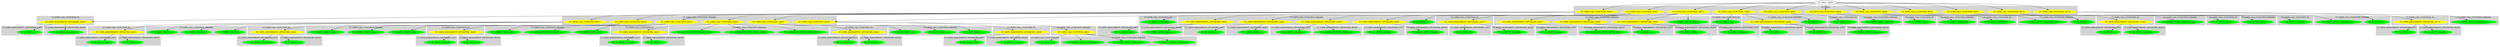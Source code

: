 digraph {

subgraph cluster0 {
 node [style=filled,color=white];
 style=filled;
 color=lightgrey;
 label = "CT_PROG";

"NT_EXPR_CALL_FUNCTION_34609"
 [fillcolor = yellow]
"NT_EXPR_CALL_FUNCTION_34657"
 [fillcolor = yellow]
"NT_EXPR_CALL_FUNCTION_34672"
 [fillcolor = yellow]
"NT_EXPR_CALL_FUNCTION_34686"
 [fillcolor = yellow]
"NT_EXPR_CALL_FUNCTION_34692"
 [fillcolor = yellow]
"NT_EXPR_CALL_FUNCTION_34695"
 [fillcolor = yellow]
"NT_EXPR_CALL_FUNCTION_34698"
 [fillcolor = yellow]
"NT_EXPR_CALL_FUNCTION_34702"
 [fillcolor = yellow]
"NT_EXPR_CALL_FUNCTION_34707"
 [fillcolor = yellow]
"NT_EXPR_CALL_FUNCTION_34710"
 [fillcolor = yellow]
"NT_EXPR_CALL_FUNCTION_34714"
 [fillcolor = yellow]
}
"NT_PROG_34608"->"NT_EXPR_CALL_FUNCTION_34609"
subgraph cluster1 {
 node [style=filled,color=white];
 style=filled;
 color=lightgrey;
 label = "CT_EXPR_CALL_FUNCTION_ID";

"NT_EXPR_ASSIGNMENT_OPETATORS_34610"
 [fillcolor = yellow]
}
subgraph cluster2 {
 node [style=filled,color=white];
 style=filled;
 color=lightgrey;
 label = "CT_EXPR_CALL_FUNCTION_PARAMS";

"NT_EXPR_CALL_FUNCTION_34613"
 [fillcolor = yellow]
"NT_EXPR_CALL_FUNCTION_34620"
 [fillcolor = yellow]
"NT_EXPR_CALL_FUNCTION_34627"
 [fillcolor = yellow]
"NT_EXPR_CALL_FUNCTION_34634"
 [fillcolor = yellow]
"NT_EXPR_CALL_FUNCTION_34641"
 [fillcolor = yellow]
"NT_EXPR_CALL_FUNCTION_34648"
 [fillcolor = yellow]
}
"NT_EXPR_CALL_FUNCTION_34609"->"NT_EXPR_ASSIGNMENT_OPETATORS_34610"
subgraph cluster3 {
 node [style=filled,color=white];
 style=filled;
 color=lightgrey;
 label = "CT_EXPR_ASSIGNMENT_OPETATORS_LEFT";

"NT_ID_34611< A >"
 [fillcolor = green]
}
subgraph cluster4 {
 node [style=filled,color=white];
 style=filled;
 color=lightgrey;
 label = "CT_EXPR_ASSIGNMENT_OPETATORS_RIGHT";

"NT_ID_34612< data.frame >"
 [fillcolor = green]
}
"NT_EXPR_ASSIGNMENT_OPETATORS_34610"->"NT_ID_34611< A >"
"NT_EXPR_ASSIGNMENT_OPETATORS_34610"->"NT_ID_34612< data.frame >"
"NT_EXPR_CALL_FUNCTION_34609"->"NT_EXPR_CALL_FUNCTION_34613"
subgraph cluster5 {
 node [style=filled,color=white];
 style=filled;
 color=lightgrey;
 label = "CT_EXPR_CALL_FUNCTION_ID";

"NT_EXPR_ASSIGNMENT_OPETATORS_34614"
 [fillcolor = yellow]
}
subgraph cluster6 {
 node [style=filled,color=white];
 style=filled;
 color=lightgrey;
 label = "CT_EXPR_CALL_FUNCTION_PARAMS";

"NT_STRING_34617< a >"
 [fillcolor = green]
"NT_STRING_34618< b >"
 [fillcolor = green]
"NT_STRING_34619< c >"
 [fillcolor = green]
}
"NT_EXPR_CALL_FUNCTION_34613"->"NT_EXPR_ASSIGNMENT_OPETATORS_34614"
subgraph cluster7 {
 node [style=filled,color=white];
 style=filled;
 color=lightgrey;
 label = "CT_EXPR_ASSIGNMENT_OPETATORS_LEFT";

"NT_ID_34615< name >"
 [fillcolor = green]
}
subgraph cluster8 {
 node [style=filled,color=white];
 style=filled;
 color=lightgrey;
 label = "CT_EXPR_ASSIGNMENT_OPETATORS_RIGHT";

"NT_ID_34616< c >"
 [fillcolor = green]
}
"NT_EXPR_ASSIGNMENT_OPETATORS_34614"->"NT_ID_34615< name >"
"NT_EXPR_ASSIGNMENT_OPETATORS_34614"->"NT_ID_34616< c >"
"NT_EXPR_CALL_FUNCTION_34613"->"NT_STRING_34617< a >"
"NT_EXPR_CALL_FUNCTION_34613"->"NT_STRING_34618< b >"
"NT_EXPR_CALL_FUNCTION_34613"->"NT_STRING_34619< c >"
"NT_EXPR_CALL_FUNCTION_34609"->"NT_EXPR_CALL_FUNCTION_34620"
subgraph cluster9 {
 node [style=filled,color=white];
 style=filled;
 color=lightgrey;
 label = "CT_EXPR_CALL_FUNCTION_ID";

"NT_EXPR_ASSIGNMENT_OPETATORS_34621"
 [fillcolor = yellow]
}
subgraph cluster10 {
 node [style=filled,color=white];
 style=filled;
 color=lightgrey;
 label = "CT_EXPR_CALL_FUNCTION_PARAMS";

"NT_STRING_34624< Case 1 >"
 [fillcolor = green]
"NT_STRING_34625< Case 1 >"
 [fillcolor = green]
"NT_STRING_34626< Case 2 >"
 [fillcolor = green]
}
"NT_EXPR_CALL_FUNCTION_34620"->"NT_EXPR_ASSIGNMENT_OPETATORS_34621"
subgraph cluster11 {
 node [style=filled,color=white];
 style=filled;
 color=lightgrey;
 label = "CT_EXPR_ASSIGNMENT_OPETATORS_LEFT";

"NT_ID_34622< ownership >"
 [fillcolor = green]
}
subgraph cluster12 {
 node [style=filled,color=white];
 style=filled;
 color=lightgrey;
 label = "CT_EXPR_ASSIGNMENT_OPETATORS_RIGHT";

"NT_ID_34623< c >"
 [fillcolor = green]
}
"NT_EXPR_ASSIGNMENT_OPETATORS_34621"->"NT_ID_34622< ownership >"
"NT_EXPR_ASSIGNMENT_OPETATORS_34621"->"NT_ID_34623< c >"
"NT_EXPR_CALL_FUNCTION_34620"->"NT_STRING_34624< Case 1 >"
"NT_EXPR_CALL_FUNCTION_34620"->"NT_STRING_34625< Case 1 >"
"NT_EXPR_CALL_FUNCTION_34620"->"NT_STRING_34626< Case 2 >"
"NT_EXPR_CALL_FUNCTION_34609"->"NT_EXPR_CALL_FUNCTION_34627"
subgraph cluster13 {
 node [style=filled,color=white];
 style=filled;
 color=lightgrey;
 label = "CT_EXPR_CALL_FUNCTION_ID";

"NT_EXPR_ASSIGNMENT_OPETATORS_34628"
 [fillcolor = yellow]
}
subgraph cluster14 {
 node [style=filled,color=white];
 style=filled;
 color=lightgrey;
 label = "CT_EXPR_CALL_FUNCTION_PARAMS";

"NT_STRING_34631< NSE >"
 [fillcolor = green]
"NT_LITERALSPECIFIER_34632< NA >"
 [fillcolor = green]
"NT_STRING_34633< BSE >"
 [fillcolor = green]
}
"NT_EXPR_CALL_FUNCTION_34627"->"NT_EXPR_ASSIGNMENT_OPETATORS_34628"
subgraph cluster15 {
 node [style=filled,color=white];
 style=filled;
 color=lightgrey;
 label = "CT_EXPR_ASSIGNMENT_OPETATORS_LEFT";

"NT_ID_34629< listed.at >"
 [fillcolor = green]
}
subgraph cluster16 {
 node [style=filled,color=white];
 style=filled;
 color=lightgrey;
 label = "CT_EXPR_ASSIGNMENT_OPETATORS_RIGHT";

"NT_ID_34630< c >"
 [fillcolor = green]
}
"NT_EXPR_ASSIGNMENT_OPETATORS_34628"->"NT_ID_34629< listed.at >"
"NT_EXPR_ASSIGNMENT_OPETATORS_34628"->"NT_ID_34630< c >"
"NT_EXPR_CALL_FUNCTION_34627"->"NT_STRING_34631< NSE >"
"NT_EXPR_CALL_FUNCTION_34627"->"NT_LITERALSPECIFIER_34632< NA >"
"NT_EXPR_CALL_FUNCTION_34627"->"NT_STRING_34633< BSE >"
"NT_EXPR_CALL_FUNCTION_34609"->"NT_EXPR_CALL_FUNCTION_34634"
subgraph cluster17 {
 node [style=filled,color=white];
 style=filled;
 color=lightgrey;
 label = "CT_EXPR_CALL_FUNCTION_ID";

"NT_EXPR_ASSIGNMENT_OPETATORS_34635"
 [fillcolor = yellow]
}
subgraph cluster18 {
 node [style=filled,color=white];
 style=filled;
 color=lightgrey;
 label = "CT_EXPR_CALL_FUNCTION_PARAMS";

"NT_LITERALSPECIFIER_34638< TRUE >"
 [fillcolor = green]
"NT_LITERALSPECIFIER_34639< FALSE >"
 [fillcolor = green]
"NT_LITERALSPECIFIER_34640< TRUE >"
 [fillcolor = green]
}
"NT_EXPR_CALL_FUNCTION_34634"->"NT_EXPR_ASSIGNMENT_OPETATORS_34635"
subgraph cluster19 {
 node [style=filled,color=white];
 style=filled;
 color=lightgrey;
 label = "CT_EXPR_ASSIGNMENT_OPETATORS_LEFT";

"NT_ID_34636< is.listed >"
 [fillcolor = green]
}
subgraph cluster20 {
 node [style=filled,color=white];
 style=filled;
 color=lightgrey;
 label = "CT_EXPR_ASSIGNMENT_OPETATORS_RIGHT";

"NT_ID_34637< c >"
 [fillcolor = green]
}
"NT_EXPR_ASSIGNMENT_OPETATORS_34635"->"NT_ID_34636< is.listed >"
"NT_EXPR_ASSIGNMENT_OPETATORS_34635"->"NT_ID_34637< c >"
"NT_EXPR_CALL_FUNCTION_34634"->"NT_LITERALSPECIFIER_34638< TRUE >"
"NT_EXPR_CALL_FUNCTION_34634"->"NT_LITERALSPECIFIER_34639< FALSE >"
"NT_EXPR_CALL_FUNCTION_34634"->"NT_LITERALSPECIFIER_34640< TRUE >"
"NT_EXPR_CALL_FUNCTION_34609"->"NT_EXPR_CALL_FUNCTION_34641"
subgraph cluster21 {
 node [style=filled,color=white];
 style=filled;
 color=lightgrey;
 label = "CT_EXPR_CALL_FUNCTION_ID";

"NT_EXPR_ASSIGNMENT_OPETATORS_34642"
 [fillcolor = yellow]
}
subgraph cluster22 {
 node [style=filled,color=white];
 style=filled;
 color=lightgrey;
 label = "CT_EXPR_CALL_FUNCTION_PARAMS";

"NT_FLOAT_34645< 2.2 >"
 [fillcolor = green]
"NT_FLOAT_34646< 3.3 >"
 [fillcolor = green]
"NT_FLOAT_34647< 4.4 >"
 [fillcolor = green]
}
"NT_EXPR_CALL_FUNCTION_34641"->"NT_EXPR_ASSIGNMENT_OPETATORS_34642"
subgraph cluster23 {
 node [style=filled,color=white];
 style=filled;
 color=lightgrey;
 label = "CT_EXPR_ASSIGNMENT_OPETATORS_LEFT";

"NT_ID_34643< x >"
 [fillcolor = green]
}
subgraph cluster24 {
 node [style=filled,color=white];
 style=filled;
 color=lightgrey;
 label = "CT_EXPR_ASSIGNMENT_OPETATORS_RIGHT";

"NT_ID_34644< c >"
 [fillcolor = green]
}
"NT_EXPR_ASSIGNMENT_OPETATORS_34642"->"NT_ID_34643< x >"
"NT_EXPR_ASSIGNMENT_OPETATORS_34642"->"NT_ID_34644< c >"
"NT_EXPR_CALL_FUNCTION_34641"->"NT_FLOAT_34645< 2.2 >"
"NT_EXPR_CALL_FUNCTION_34641"->"NT_FLOAT_34646< 3.3 >"
"NT_EXPR_CALL_FUNCTION_34641"->"NT_FLOAT_34647< 4.4 >"
"NT_EXPR_CALL_FUNCTION_34609"->"NT_EXPR_CALL_FUNCTION_34648"
subgraph cluster25 {
 node [style=filled,color=white];
 style=filled;
 color=lightgrey;
 label = "CT_EXPR_CALL_FUNCTION_ID";

"NT_EXPR_ASSIGNMENT_OPETATORS_34649"
 [fillcolor = yellow]
}
subgraph cluster26 {
 node [style=filled,color=white];
 style=filled;
 color=lightgrey;
 label = "CT_EXPR_CALL_FUNCTION_PARAMS";

"NT_EXPR_CALL_FUNCTION_34652"
 [fillcolor = yellow]
}
"NT_EXPR_CALL_FUNCTION_34648"->"NT_EXPR_ASSIGNMENT_OPETATORS_34649"
subgraph cluster27 {
 node [style=filled,color=white];
 style=filled;
 color=lightgrey;
 label = "CT_EXPR_ASSIGNMENT_OPETATORS_LEFT";

"NT_ID_34650< date >"
 [fillcolor = green]
}
subgraph cluster28 {
 node [style=filled,color=white];
 style=filled;
 color=lightgrey;
 label = "CT_EXPR_ASSIGNMENT_OPETATORS_RIGHT";

"NT_ID_34651< as.Date >"
 [fillcolor = green]
}
"NT_EXPR_ASSIGNMENT_OPETATORS_34649"->"NT_ID_34650< date >"
"NT_EXPR_ASSIGNMENT_OPETATORS_34649"->"NT_ID_34651< as.Date >"
"NT_EXPR_CALL_FUNCTION_34648"->"NT_EXPR_CALL_FUNCTION_34652"
subgraph cluster29 {
 node [style=filled,color=white];
 style=filled;
 color=lightgrey;
 label = "CT_EXPR_CALL_FUNCTION_ID";

"NT_ID_34653< c >"
 [fillcolor = green]
}
subgraph cluster30 {
 node [style=filled,color=white];
 style=filled;
 color=lightgrey;
 label = "CT_EXPR_CALL_FUNCTION_PARAMS";

"NT_STRING_34654< 2004-04-04 >"
 [fillcolor = green]
"NT_STRING_34655< 2005-05-05 >"
 [fillcolor = green]
"NT_STRING_34656< 2006-06-06 >"
 [fillcolor = green]
}
"NT_EXPR_CALL_FUNCTION_34652"->"NT_ID_34653< c >"
"NT_EXPR_CALL_FUNCTION_34652"->"NT_STRING_34654< 2004-04-04 >"
"NT_EXPR_CALL_FUNCTION_34652"->"NT_STRING_34655< 2005-05-05 >"
"NT_EXPR_CALL_FUNCTION_34652"->"NT_STRING_34656< 2006-06-06 >"
"NT_PROG_34608"->"NT_EXPR_CALL_FUNCTION_34657"
subgraph cluster31 {
 node [style=filled,color=white];
 style=filled;
 color=lightgrey;
 label = "CT_EXPR_CALL_FUNCTION_ID";

"NT_ID_34658< write.table >"
 [fillcolor = green]
}
subgraph cluster32 {
 node [style=filled,color=white];
 style=filled;
 color=lightgrey;
 label = "CT_EXPR_CALL_FUNCTION_PARAMS";

"NT_ID_34659< A >"
 [fillcolor = green]
"NT_EXPR_ASSIGNMENT_OPETATORS_34660"
 [fillcolor = yellow]
"NT_EXPR_ASSIGNMENT_OPETATORS_34663"
 [fillcolor = yellow]
"NT_EXPR_ASSIGNMENT_OPETATORS_34666"
 [fillcolor = yellow]
"NT_EXPR_ASSIGNMENT_OPETATORS_34669"
 [fillcolor = yellow]
}
"NT_EXPR_CALL_FUNCTION_34657"->"NT_ID_34658< write.table >"
"NT_EXPR_CALL_FUNCTION_34657"->"NT_ID_34659< A >"
"NT_EXPR_CALL_FUNCTION_34657"->"NT_EXPR_ASSIGNMENT_OPETATORS_34660"
subgraph cluster33 {
 node [style=filled,color=white];
 style=filled;
 color=lightgrey;
 label = "CT_EXPR_ASSIGNMENT_OPETATORS_LEFT";

"NT_ID_34661< file >"
 [fillcolor = green]
}
subgraph cluster34 {
 node [style=filled,color=white];
 style=filled;
 color=lightgrey;
 label = "CT_EXPR_ASSIGNMENT_OPETATORS_RIGHT";

"NT_STRING_34662< demo.csv >"
 [fillcolor = green]
}
"NT_EXPR_ASSIGNMENT_OPETATORS_34660"->"NT_ID_34661< file >"
"NT_EXPR_ASSIGNMENT_OPETATORS_34660"->"NT_STRING_34662< demo.csv >"
"NT_EXPR_CALL_FUNCTION_34657"->"NT_EXPR_ASSIGNMENT_OPETATORS_34663"
subgraph cluster35 {
 node [style=filled,color=white];
 style=filled;
 color=lightgrey;
 label = "CT_EXPR_ASSIGNMENT_OPETATORS_LEFT";

"NT_ID_34664< sep >"
 [fillcolor = green]
}
subgraph cluster36 {
 node [style=filled,color=white];
 style=filled;
 color=lightgrey;
 label = "CT_EXPR_ASSIGNMENT_OPETATORS_RIGHT";

"NT_STRING_34665< , >"
 [fillcolor = green]
}
"NT_EXPR_ASSIGNMENT_OPETATORS_34663"->"NT_ID_34664< sep >"
"NT_EXPR_ASSIGNMENT_OPETATORS_34663"->"NT_STRING_34665< , >"
"NT_EXPR_CALL_FUNCTION_34657"->"NT_EXPR_ASSIGNMENT_OPETATORS_34666"
subgraph cluster37 {
 node [style=filled,color=white];
 style=filled;
 color=lightgrey;
 label = "CT_EXPR_ASSIGNMENT_OPETATORS_LEFT";

"NT_ID_34667< col.names >"
 [fillcolor = green]
}
subgraph cluster38 {
 node [style=filled,color=white];
 style=filled;
 color=lightgrey;
 label = "CT_EXPR_ASSIGNMENT_OPETATORS_RIGHT";

"NT_LITERALSPECIFIER_34668< NA >"
 [fillcolor = green]
}
"NT_EXPR_ASSIGNMENT_OPETATORS_34666"->"NT_ID_34667< col.names >"
"NT_EXPR_ASSIGNMENT_OPETATORS_34666"->"NT_LITERALSPECIFIER_34668< NA >"
"NT_EXPR_CALL_FUNCTION_34657"->"NT_EXPR_ASSIGNMENT_OPETATORS_34669"
subgraph cluster39 {
 node [style=filled,color=white];
 style=filled;
 color=lightgrey;
 label = "CT_EXPR_ASSIGNMENT_OPETATORS_LEFT";

"NT_ID_34670< qmethod >"
 [fillcolor = green]
}
subgraph cluster40 {
 node [style=filled,color=white];
 style=filled;
 color=lightgrey;
 label = "CT_EXPR_ASSIGNMENT_OPETATORS_RIGHT";

"NT_STRING_34671< double >"
 [fillcolor = green]
}
"NT_EXPR_ASSIGNMENT_OPETATORS_34669"->"NT_ID_34670< qmethod >"
"NT_EXPR_ASSIGNMENT_OPETATORS_34669"->"NT_STRING_34671< double >"
"NT_PROG_34608"->"NT_EXPR_CALL_FUNCTION_34672"
subgraph cluster41 {
 node [style=filled,color=white];
 style=filled;
 color=lightgrey;
 label = "CT_EXPR_CALL_FUNCTION_ID";

"NT_EXPR_ASSIGNMENT_OPETATORS_34673"
 [fillcolor = yellow]
}
subgraph cluster42 {
 node [style=filled,color=white];
 style=filled;
 color=lightgrey;
 label = "CT_EXPR_CALL_FUNCTION_PARAMS";

"NT_STRING_34676< demo.csv >"
 [fillcolor = green]
"NT_EXPR_ASSIGNMENT_OPETATORS_34677"
 [fillcolor = yellow]
"NT_EXPR_ASSIGNMENT_OPETATORS_34680"
 [fillcolor = yellow]
"NT_EXPR_ASSIGNMENT_OPETATORS_34683"
 [fillcolor = yellow]
}
"NT_EXPR_CALL_FUNCTION_34672"->"NT_EXPR_ASSIGNMENT_OPETATORS_34673"
subgraph cluster43 {
 node [style=filled,color=white];
 style=filled;
 color=lightgrey;
 label = "CT_EXPR_ASSIGNMENT_OPETATORS_LEFT";

"NT_ID_34674< B >"
 [fillcolor = green]
}
subgraph cluster44 {
 node [style=filled,color=white];
 style=filled;
 color=lightgrey;
 label = "CT_EXPR_ASSIGNMENT_OPETATORS_RIGHT";

"NT_ID_34675< read.table >"
 [fillcolor = green]
}
"NT_EXPR_ASSIGNMENT_OPETATORS_34673"->"NT_ID_34674< B >"
"NT_EXPR_ASSIGNMENT_OPETATORS_34673"->"NT_ID_34675< read.table >"
"NT_EXPR_CALL_FUNCTION_34672"->"NT_STRING_34676< demo.csv >"
"NT_EXPR_CALL_FUNCTION_34672"->"NT_EXPR_ASSIGNMENT_OPETATORS_34677"
subgraph cluster45 {
 node [style=filled,color=white];
 style=filled;
 color=lightgrey;
 label = "CT_EXPR_ASSIGNMENT_OPETATORS_LEFT";

"NT_ID_34678< header >"
 [fillcolor = green]
}
subgraph cluster46 {
 node [style=filled,color=white];
 style=filled;
 color=lightgrey;
 label = "CT_EXPR_ASSIGNMENT_OPETATORS_RIGHT";

"NT_LITERALSPECIFIER_34679< TRUE >"
 [fillcolor = green]
}
"NT_EXPR_ASSIGNMENT_OPETATORS_34677"->"NT_ID_34678< header >"
"NT_EXPR_ASSIGNMENT_OPETATORS_34677"->"NT_LITERALSPECIFIER_34679< TRUE >"
"NT_EXPR_CALL_FUNCTION_34672"->"NT_EXPR_ASSIGNMENT_OPETATORS_34680"
subgraph cluster47 {
 node [style=filled,color=white];
 style=filled;
 color=lightgrey;
 label = "CT_EXPR_ASSIGNMENT_OPETATORS_LEFT";

"NT_ID_34681< sep >"
 [fillcolor = green]
}
subgraph cluster48 {
 node [style=filled,color=white];
 style=filled;
 color=lightgrey;
 label = "CT_EXPR_ASSIGNMENT_OPETATORS_RIGHT";

"NT_STRING_34682< , >"
 [fillcolor = green]
}
"NT_EXPR_ASSIGNMENT_OPETATORS_34680"->"NT_ID_34681< sep >"
"NT_EXPR_ASSIGNMENT_OPETATORS_34680"->"NT_STRING_34682< , >"
"NT_EXPR_CALL_FUNCTION_34672"->"NT_EXPR_ASSIGNMENT_OPETATORS_34683"
subgraph cluster49 {
 node [style=filled,color=white];
 style=filled;
 color=lightgrey;
 label = "CT_EXPR_ASSIGNMENT_OPETATORS_LEFT";

"NT_ID_34684< row.names >"
 [fillcolor = green]
}
subgraph cluster50 {
 node [style=filled,color=white];
 style=filled;
 color=lightgrey;
 label = "CT_EXPR_ASSIGNMENT_OPETATORS_RIGHT";

"NT_INT_34685< 1 >"
 [fillcolor = green]
}
"NT_EXPR_ASSIGNMENT_OPETATORS_34683"->"NT_ID_34684< row.names >"
"NT_EXPR_ASSIGNMENT_OPETATORS_34683"->"NT_INT_34685< 1 >"
"NT_PROG_34608"->"NT_EXPR_CALL_FUNCTION_34686"
subgraph cluster51 {
 node [style=filled,color=white];
 style=filled;
 color=lightgrey;
 label = "CT_EXPR_CALL_FUNCTION_ID";

"NT_ID_34687< save >"
 [fillcolor = green]
}
subgraph cluster52 {
 node [style=filled,color=white];
 style=filled;
 color=lightgrey;
 label = "CT_EXPR_CALL_FUNCTION_PARAMS";

"NT_ID_34688< A >"
 [fillcolor = green]
"NT_EXPR_ASSIGNMENT_OPETATORS_34689"
 [fillcolor = yellow]
}
"NT_EXPR_CALL_FUNCTION_34686"->"NT_ID_34687< save >"
"NT_EXPR_CALL_FUNCTION_34686"->"NT_ID_34688< A >"
"NT_EXPR_CALL_FUNCTION_34686"->"NT_EXPR_ASSIGNMENT_OPETATORS_34689"
subgraph cluster53 {
 node [style=filled,color=white];
 style=filled;
 color=lightgrey;
 label = "CT_EXPR_ASSIGNMENT_OPETATORS_LEFT";

"NT_ID_34690< file >"
 [fillcolor = green]
}
subgraph cluster54 {
 node [style=filled,color=white];
 style=filled;
 color=lightgrey;
 label = "CT_EXPR_ASSIGNMENT_OPETATORS_RIGHT";

"NT_STRING_34691< demo.rda >"
 [fillcolor = green]
}
"NT_EXPR_ASSIGNMENT_OPETATORS_34689"->"NT_ID_34690< file >"
"NT_EXPR_ASSIGNMENT_OPETATORS_34689"->"NT_STRING_34691< demo.rda >"
"NT_PROG_34608"->"NT_EXPR_CALL_FUNCTION_34692"
subgraph cluster55 {
 node [style=filled,color=white];
 style=filled;
 color=lightgrey;
 label = "CT_EXPR_CALL_FUNCTION_ID";

"NT_ID_34693< load >"
 [fillcolor = green]
}
subgraph cluster56 {
 node [style=filled,color=white];
 style=filled;
 color=lightgrey;
 label = "CT_EXPR_CALL_FUNCTION_PARAMS";

"NT_STRING_34694< demo.rda >"
 [fillcolor = green]
}
"NT_EXPR_CALL_FUNCTION_34692"->"NT_ID_34693< load >"
"NT_EXPR_CALL_FUNCTION_34692"->"NT_STRING_34694< demo.rda >"
"NT_PROG_34608"->"NT_EXPR_CALL_FUNCTION_34695"
subgraph cluster57 {
 node [style=filled,color=white];
 style=filled;
 color=lightgrey;
 label = "CT_EXPR_CALL_FUNCTION_ID";

"NT_ID_34696< library >"
 [fillcolor = green]
}
subgraph cluster58 {
 node [style=filled,color=white];
 style=filled;
 color=lightgrey;
 label = "CT_EXPR_CALL_FUNCTION_PARAMS";

"NT_ID_34697< StatDataML >"
 [fillcolor = green]
}
"NT_EXPR_CALL_FUNCTION_34695"->"NT_ID_34696< library >"
"NT_EXPR_CALL_FUNCTION_34695"->"NT_ID_34697< StatDataML >"
"NT_PROG_34608"->"NT_EXPR_CALL_FUNCTION_34698"
subgraph cluster59 {
 node [style=filled,color=white];
 style=filled;
 color=lightgrey;
 label = "CT_EXPR_CALL_FUNCTION_ID";

"NT_ID_34699< writeSDML >"
 [fillcolor = green]
}
subgraph cluster60 {
 node [style=filled,color=white];
 style=filled;
 color=lightgrey;
 label = "CT_EXPR_CALL_FUNCTION_PARAMS";

"NT_ID_34700< A >"
 [fillcolor = green]
"NT_STRING_34701< /tmp/demo.sdml >"
 [fillcolor = green]
}
"NT_EXPR_CALL_FUNCTION_34698"->"NT_ID_34699< writeSDML >"
"NT_EXPR_CALL_FUNCTION_34698"->"NT_ID_34700< A >"
"NT_EXPR_CALL_FUNCTION_34698"->"NT_STRING_34701< /tmp/demo.sdml >"
"NT_PROG_34608"->"NT_EXPR_CALL_FUNCTION_34702"
subgraph cluster61 {
 node [style=filled,color=white];
 style=filled;
 color=lightgrey;
 label = "CT_EXPR_CALL_FUNCTION_ID";

"NT_EXPR_ASSIGNMENT_OPETATORS_34703"
 [fillcolor = yellow]
}
subgraph cluster62 {
 node [style=filled,color=white];
 style=filled;
 color=lightgrey;
 label = "CT_EXPR_CALL_FUNCTION_PARAMS";

"NT_STRING_34706< /tmp/demo.sdml >"
 [fillcolor = green]
}
"NT_EXPR_CALL_FUNCTION_34702"->"NT_EXPR_ASSIGNMENT_OPETATORS_34703"
subgraph cluster63 {
 node [style=filled,color=white];
 style=filled;
 color=lightgrey;
 label = "CT_EXPR_ASSIGNMENT_OPETATORS_LEFT";

"NT_ID_34704< B >"
 [fillcolor = green]
}
subgraph cluster64 {
 node [style=filled,color=white];
 style=filled;
 color=lightgrey;
 label = "CT_EXPR_ASSIGNMENT_OPETATORS_RIGHT";

"NT_ID_34705< readSDML >"
 [fillcolor = green]
}
"NT_EXPR_ASSIGNMENT_OPETATORS_34703"->"NT_ID_34704< B >"
"NT_EXPR_ASSIGNMENT_OPETATORS_34703"->"NT_ID_34705< readSDML >"
"NT_EXPR_CALL_FUNCTION_34702"->"NT_STRING_34706< /tmp/demo.sdml >"
"NT_PROG_34608"->"NT_EXPR_CALL_FUNCTION_34707"
subgraph cluster65 {
 node [style=filled,color=white];
 style=filled;
 color=lightgrey;
 label = "CT_EXPR_CALL_FUNCTION_ID";

"NT_ID_34708< library >"
 [fillcolor = green]
}
subgraph cluster66 {
 node [style=filled,color=white];
 style=filled;
 color=lightgrey;
 label = "CT_EXPR_CALL_FUNCTION_PARAMS";

"NT_ID_34709< foreign >"
 [fillcolor = green]
}
"NT_EXPR_CALL_FUNCTION_34707"->"NT_ID_34708< library >"
"NT_EXPR_CALL_FUNCTION_34707"->"NT_ID_34709< foreign >"
"NT_PROG_34608"->"NT_EXPR_CALL_FUNCTION_34710"
subgraph cluster67 {
 node [style=filled,color=white];
 style=filled;
 color=lightgrey;
 label = "CT_EXPR_CALL_FUNCTION_ID";

"NT_ID_34711< write.dta >"
 [fillcolor = green]
}
subgraph cluster68 {
 node [style=filled,color=white];
 style=filled;
 color=lightgrey;
 label = "CT_EXPR_CALL_FUNCTION_PARAMS";

"NT_ID_34712< A >"
 [fillcolor = green]
"NT_STRING_34713< /tmp/demo.dta >"
 [fillcolor = green]
}
"NT_EXPR_CALL_FUNCTION_34710"->"NT_ID_34711< write.dta >"
"NT_EXPR_CALL_FUNCTION_34710"->"NT_ID_34712< A >"
"NT_EXPR_CALL_FUNCTION_34710"->"NT_STRING_34713< /tmp/demo.dta >"
"NT_PROG_34608"->"NT_EXPR_CALL_FUNCTION_34714"
subgraph cluster69 {
 node [style=filled,color=white];
 style=filled;
 color=lightgrey;
 label = "CT_EXPR_CALL_FUNCTION_ID";

"NT_EXPR_ASSIGNMENT_OPETATORS_34715"
 [fillcolor = yellow]
}
subgraph cluster70 {
 node [style=filled,color=white];
 style=filled;
 color=lightgrey;
 label = "CT_EXPR_CALL_FUNCTION_PARAMS";

"NT_STRING_34718< /tmp/demo.dta >"
 [fillcolor = green]
}
"NT_EXPR_CALL_FUNCTION_34714"->"NT_EXPR_ASSIGNMENT_OPETATORS_34715"
subgraph cluster71 {
 node [style=filled,color=white];
 style=filled;
 color=lightgrey;
 label = "CT_EXPR_ASSIGNMENT_OPETATORS_LEFT";

"NT_ID_34716< B >"
 [fillcolor = green]
}
subgraph cluster72 {
 node [style=filled,color=white];
 style=filled;
 color=lightgrey;
 label = "CT_EXPR_ASSIGNMENT_OPETATORS_RIGHT";

"NT_ID_34717< read.dta >"
 [fillcolor = green]
}
"NT_EXPR_ASSIGNMENT_OPETATORS_34715"->"NT_ID_34716< B >"
"NT_EXPR_ASSIGNMENT_OPETATORS_34715"->"NT_ID_34717< read.dta >"
"NT_EXPR_CALL_FUNCTION_34714"->"NT_STRING_34718< /tmp/demo.dta >"
}
